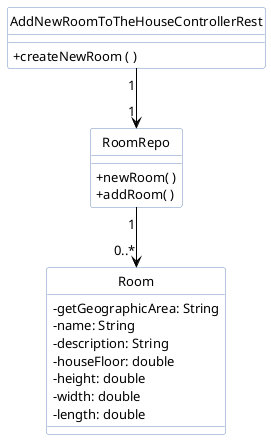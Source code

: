 @startuml

skinparam class {
    HeaderBackgroundColor #DAE8FC
	BackgroundColor White
	ArrowColor black
	BorderColor 6C8EBF
	FontSize 15
	headerFontColor 6C8EBF
	style Frame
	FontName Arial Rounded MT Bold

	}
hide circle

skinparam classAttributeIconSize 0

skinparam classAttributeFontSize 13

skinparam shadowing false

skinparam defaultFontName Segoe UI
class AddNewRoomToTheHouseControllerRest
class RoomRepo
class Room

AddNewRoomToTheHouseControllerRest "1" -down-> "1" RoomRepo

RoomRepo "1" --> "0..*" Room


AddNewRoomToTheHouseControllerRest : + createNewRoom ( )


RoomRepo : + newRoom( )
RoomRepo : + addRoom( )


Room : -  getGeographicArea: String
Room : -  name: String
Room : -  description: String
Room : -  houseFloor: double
Room : -  height: double
Room : -  width: double
Room : -  length: double

@enduml